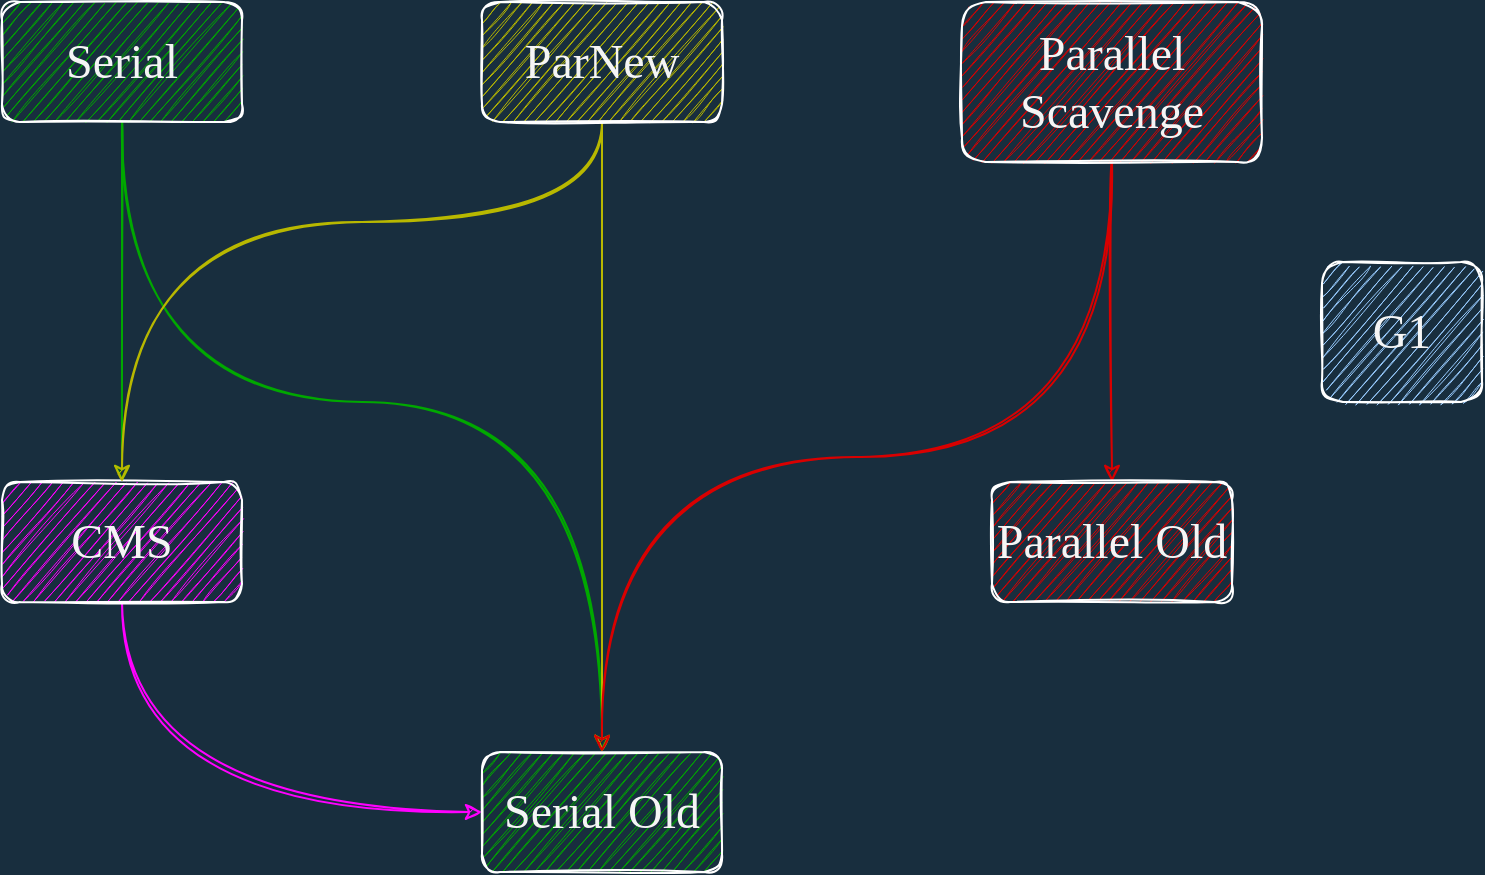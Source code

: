 <mxfile version="14.8.5" type="github">
  <diagram id="1nd5Z5Q6Oo7PBhE3J_bV" name="第 1 页">
    <mxGraphModel dx="1422" dy="800" grid="1" gridSize="10" guides="1" tooltips="1" connect="1" arrows="1" fold="1" page="1" pageScale="1" pageWidth="827" pageHeight="1169" background="#182E3E" math="0" shadow="0">
      <root>
        <mxCell id="0" />
        <mxCell id="1" parent="0" />
        <mxCell id="duVSveYrcLi3O6U5zXyq-9" style="edgeStyle=orthogonalEdgeStyle;rounded=1;sketch=1;orthogonalLoop=1;jettySize=auto;html=1;entryX=0.5;entryY=0;entryDx=0;entryDy=0;fontColor=#FFFFFF;curved=1;fillColor=#d5e8d4;strokeColor=#00A800;" edge="1" parent="1" source="duVSveYrcLi3O6U5zXyq-1" target="duVSveYrcLi3O6U5zXyq-2">
          <mxGeometry relative="1" as="geometry" />
        </mxCell>
        <mxCell id="duVSveYrcLi3O6U5zXyq-11" style="edgeStyle=orthogonalEdgeStyle;sketch=1;orthogonalLoop=1;jettySize=auto;html=1;entryX=0.5;entryY=0;entryDx=0;entryDy=0;fontColor=#FFFFFF;exitX=0.5;exitY=1;exitDx=0;exitDy=0;curved=1;fillColor=#d5e8d4;strokeColor=#00A800;" edge="1" parent="1" source="duVSveYrcLi3O6U5zXyq-1" target="duVSveYrcLi3O6U5zXyq-4">
          <mxGeometry relative="1" as="geometry">
            <Array as="points">
              <mxPoint x="120" y="350" />
              <mxPoint x="360" y="350" />
            </Array>
          </mxGeometry>
        </mxCell>
        <mxCell id="duVSveYrcLi3O6U5zXyq-1" value="&lt;font face=&quot;Otomanopee One&quot; data-font-src=&quot;https://fonts.googleapis.com/css?family=Otomanopee+One&quot; style=&quot;font-size: 24px&quot; color=&quot;#f5f5f5&quot;&gt;Serial&lt;/font&gt;" style="whiteSpace=wrap;html=1;fontColor=#1A1A1A;strokeColor=#FFFFFF;sketch=1;rounded=1;fillColor=#00A800;" vertex="1" parent="1">
          <mxGeometry x="60" y="150" width="120" height="60" as="geometry" />
        </mxCell>
        <mxCell id="duVSveYrcLi3O6U5zXyq-16" style="edgeStyle=orthogonalEdgeStyle;curved=1;sketch=1;orthogonalLoop=1;jettySize=auto;html=1;entryX=0;entryY=0.5;entryDx=0;entryDy=0;fontColor=#FFFFFF;exitX=0.5;exitY=1;exitDx=0;exitDy=0;strokeColor=#FF00FF;" edge="1" parent="1" source="duVSveYrcLi3O6U5zXyq-2" target="duVSveYrcLi3O6U5zXyq-4">
          <mxGeometry relative="1" as="geometry" />
        </mxCell>
        <mxCell id="duVSveYrcLi3O6U5zXyq-2" value="&lt;font face=&quot;Otomanopee One&quot; data-font-src=&quot;https://fonts.googleapis.com/css?family=Otomanopee+One&quot; style=&quot;font-size: 24px&quot; color=&quot;#f5f5f5&quot;&gt;CMS&lt;/font&gt;" style="whiteSpace=wrap;html=1;fontColor=#1A1A1A;strokeColor=#FFFFFF;sketch=1;rounded=1;fillColor=#FF00FF;" vertex="1" parent="1">
          <mxGeometry x="60" y="390" width="120" height="60" as="geometry" />
        </mxCell>
        <mxCell id="duVSveYrcLi3O6U5zXyq-12" style="edgeStyle=orthogonalEdgeStyle;curved=1;sketch=1;orthogonalLoop=1;jettySize=auto;html=1;entryX=0.5;entryY=0;entryDx=0;entryDy=0;fontColor=#FFFFFF;strokeColor=#B8B800;" edge="1" parent="1" source="duVSveYrcLi3O6U5zXyq-3" target="duVSveYrcLi3O6U5zXyq-2">
          <mxGeometry relative="1" as="geometry">
            <Array as="points">
              <mxPoint x="360" y="260" />
              <mxPoint x="120" y="260" />
            </Array>
          </mxGeometry>
        </mxCell>
        <mxCell id="duVSveYrcLi3O6U5zXyq-13" style="edgeStyle=orthogonalEdgeStyle;curved=1;sketch=1;orthogonalLoop=1;jettySize=auto;html=1;entryX=0.5;entryY=0;entryDx=0;entryDy=0;fontColor=#FFFFFF;strokeColor=#B8B800;" edge="1" parent="1" source="duVSveYrcLi3O6U5zXyq-3" target="duVSveYrcLi3O6U5zXyq-4">
          <mxGeometry relative="1" as="geometry" />
        </mxCell>
        <mxCell id="duVSveYrcLi3O6U5zXyq-3" value="&lt;font face=&quot;Otomanopee One&quot; data-font-src=&quot;https://fonts.googleapis.com/css?family=Otomanopee+One&quot; style=&quot;font-size: 24px&quot; color=&quot;#f5f5f5&quot;&gt;ParNew&lt;/font&gt;" style="whiteSpace=wrap;html=1;fontColor=#1A1A1A;strokeColor=#FFFFFF;sketch=1;rounded=1;fillColor=#B8B800;" vertex="1" parent="1">
          <mxGeometry x="300" y="150" width="120" height="60" as="geometry" />
        </mxCell>
        <mxCell id="duVSveYrcLi3O6U5zXyq-4" value="&lt;font face=&quot;Otomanopee One&quot; data-font-src=&quot;https://fonts.googleapis.com/css?family=Otomanopee+One&quot; style=&quot;font-size: 24px&quot; color=&quot;#f5f5f5&quot;&gt;Serial Old&lt;/font&gt;" style="whiteSpace=wrap;html=1;fontColor=#1A1A1A;strokeColor=#FFFFFF;sketch=1;rounded=1;fillColor=#00A800;" vertex="1" parent="1">
          <mxGeometry x="300" y="525" width="120" height="60" as="geometry" />
        </mxCell>
        <mxCell id="duVSveYrcLi3O6U5zXyq-14" style="edgeStyle=orthogonalEdgeStyle;curved=1;sketch=1;orthogonalLoop=1;jettySize=auto;html=1;entryX=0.5;entryY=0;entryDx=0;entryDy=0;fontColor=#FFFFFF;strokeColor=#D90000;" edge="1" parent="1" source="duVSveYrcLi3O6U5zXyq-5" target="duVSveYrcLi3O6U5zXyq-6">
          <mxGeometry relative="1" as="geometry" />
        </mxCell>
        <mxCell id="duVSveYrcLi3O6U5zXyq-15" style="edgeStyle=orthogonalEdgeStyle;curved=1;sketch=1;orthogonalLoop=1;jettySize=auto;html=1;entryX=0.5;entryY=0;entryDx=0;entryDy=0;fontColor=#FFFFFF;exitX=0.5;exitY=1;exitDx=0;exitDy=0;strokeColor=#D90000;" edge="1" parent="1" source="duVSveYrcLi3O6U5zXyq-5" target="duVSveYrcLi3O6U5zXyq-4">
          <mxGeometry relative="1" as="geometry" />
        </mxCell>
        <mxCell id="duVSveYrcLi3O6U5zXyq-5" value="&lt;font face=&quot;Otomanopee One&quot; data-font-src=&quot;https://fonts.googleapis.com/css?family=Otomanopee+One&quot; style=&quot;font-size: 24px&quot; color=&quot;#f5f5f5&quot;&gt;Parallel&lt;br&gt;Scavenge&lt;br&gt;&lt;/font&gt;" style="whiteSpace=wrap;html=1;fontColor=#1A1A1A;strokeColor=#FFFFFF;sketch=1;rounded=1;fillColor=#D90000;" vertex="1" parent="1">
          <mxGeometry x="540" y="150" width="150" height="80" as="geometry" />
        </mxCell>
        <mxCell id="duVSveYrcLi3O6U5zXyq-6" value="&lt;font face=&quot;Otomanopee One&quot; data-font-src=&quot;https://fonts.googleapis.com/css?family=Otomanopee+One&quot; style=&quot;font-size: 24px&quot; color=&quot;#f5f5f5&quot;&gt;Parallel Old&lt;/font&gt;" style="whiteSpace=wrap;html=1;fontColor=#1A1A1A;strokeColor=#FFFFFF;sketch=1;rounded=1;fillColor=#D90000;" vertex="1" parent="1">
          <mxGeometry x="555" y="390" width="120" height="60" as="geometry" />
        </mxCell>
        <mxCell id="duVSveYrcLi3O6U5zXyq-7" value="&lt;font face=&quot;Otomanopee One&quot; data-font-src=&quot;https://fonts.googleapis.com/css?family=Otomanopee+One&quot; style=&quot;font-size: 24px&quot; color=&quot;#f5f5f5&quot;&gt;G1&lt;/font&gt;" style="whiteSpace=wrap;html=1;fontColor=#1A1A1A;strokeColor=#FFFFFF;sketch=1;rounded=1;fillColor=#99CCFF;" vertex="1" parent="1">
          <mxGeometry x="720" y="280" width="80" height="70" as="geometry" />
        </mxCell>
      </root>
    </mxGraphModel>
  </diagram>
</mxfile>
